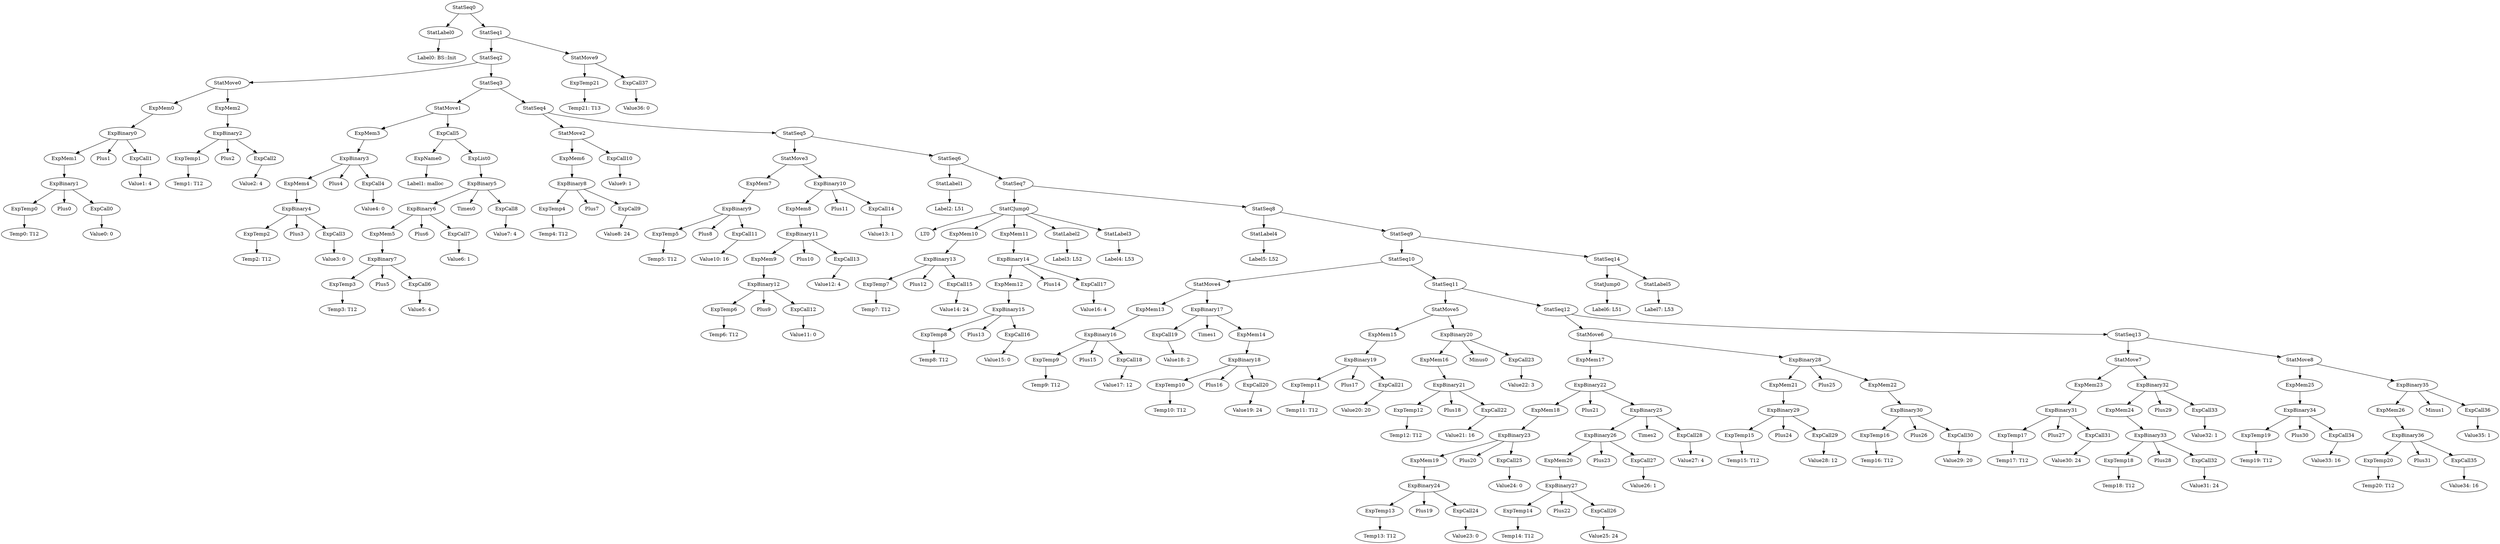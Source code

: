 digraph {
	ordering = out;
	ExpCall37 -> "Value36: 0";
	StatMove9 -> ExpTemp21;
	StatMove9 -> ExpCall37;
	ExpTemp21 -> "Temp21: T13";
	StatSeq14 -> StatJump0;
	StatSeq14 -> StatLabel5;
	StatJump0 -> "Label6: L51";
	StatSeq9 -> StatSeq10;
	StatSeq9 -> StatSeq14;
	ExpBinary35 -> ExpMem26;
	ExpBinary35 -> Minus1;
	ExpBinary35 -> ExpCall36;
	ExpCall35 -> "Value34: 16";
	StatMove8 -> ExpMem25;
	StatMove8 -> ExpBinary35;
	ExpMem26 -> ExpBinary36;
	ExpMem25 -> ExpBinary34;
	ExpCall34 -> "Value33: 16";
	ExpBinary34 -> ExpTemp19;
	ExpBinary34 -> Plus30;
	ExpBinary34 -> ExpCall34;
	ExpCall33 -> "Value32: 1";
	ExpMem24 -> ExpBinary33;
	ExpCall32 -> "Value31: 24";
	ExpBinary33 -> ExpTemp18;
	ExpBinary33 -> Plus28;
	ExpBinary33 -> ExpCall32;
	StatMove7 -> ExpMem23;
	StatMove7 -> ExpBinary32;
	ExpMem23 -> ExpBinary31;
	ExpCall31 -> "Value30: 24";
	StatSeq12 -> StatMove6;
	StatSeq12 -> StatSeq13;
	ExpMem22 -> ExpBinary30;
	ExpCall30 -> "Value29: 20";
	ExpTemp16 -> "Temp16: T12";
	ExpBinary28 -> ExpMem21;
	ExpBinary28 -> Plus25;
	ExpBinary28 -> ExpMem22;
	ExpTemp15 -> "Temp15: T12";
	ExpMem17 -> ExpBinary22;
	ExpCall28 -> "Value27: 4";
	ExpBinary25 -> ExpBinary26;
	ExpBinary25 -> Times2;
	ExpBinary25 -> ExpCall28;
	ExpBinary26 -> ExpMem20;
	ExpBinary26 -> Plus23;
	ExpBinary26 -> ExpCall27;
	ExpMem20 -> ExpBinary27;
	ExpTemp14 -> "Temp14: T12";
	ExpMem18 -> ExpBinary23;
	StatMove6 -> ExpMem17;
	StatMove6 -> ExpBinary28;
	ExpMem19 -> ExpBinary24;
	ExpCall24 -> "Value23: 0";
	ExpBinary24 -> ExpTemp13;
	ExpBinary24 -> Plus19;
	ExpBinary24 -> ExpCall24;
	ExpTemp13 -> "Temp13: T12";
	StatSeq11 -> StatMove5;
	StatSeq11 -> StatSeq12;
	ExpCall23 -> "Value22: 3";
	ExpBinary20 -> ExpMem16;
	ExpBinary20 -> Minus0;
	ExpBinary20 -> ExpCall23;
	ExpCall11 -> "Value10: 16";
	ExpMem12 -> ExpBinary15;
	ExpCall29 -> "Value28: 12";
	ExpMem6 -> ExpBinary8;
	ExpBinary8 -> ExpTemp4;
	ExpBinary8 -> Plus7;
	ExpBinary8 -> ExpCall9;
	StatLabel5 -> "Label7: L53";
	ExpTemp4 -> "Temp4: T12";
	StatSeq3 -> StatMove1;
	StatSeq3 -> StatSeq4;
	ExpBinary27 -> ExpTemp14;
	ExpBinary27 -> Plus22;
	ExpBinary27 -> ExpCall26;
	ExpList0 -> ExpBinary5;
	StatCJump0 -> LT0;
	StatCJump0 -> ExpMem10;
	StatCJump0 -> ExpMem11;
	StatCJump0 -> StatLabel2;
	StatCJump0 -> StatLabel3;
	ExpBinary5 -> ExpBinary6;
	ExpBinary5 -> Times0;
	ExpBinary5 -> ExpCall8;
	ExpCall36 -> "Value35: 1";
	ExpCall10 -> "Value9: 1";
	ExpBinary36 -> ExpTemp20;
	ExpBinary36 -> Plus31;
	ExpBinary36 -> ExpCall35;
	ExpTemp3 -> "Temp3: T12";
	StatSeq8 -> StatLabel4;
	StatSeq8 -> StatSeq9;
	ExpTemp20 -> "Temp20: T12";
	ExpName0 -> "Label1: malloc";
	ExpMem14 -> ExpBinary18;
	ExpMem5 -> ExpBinary7;
	ExpBinary2 -> ExpTemp1;
	ExpBinary2 -> Plus2;
	ExpBinary2 -> ExpCall2;
	ExpTemp19 -> "Temp19: T12";
	ExpBinary22 -> ExpMem18;
	ExpBinary22 -> Plus21;
	ExpBinary22 -> ExpBinary25;
	StatLabel0 -> "Label0: BS::Init";
	StatMove1 -> ExpMem3;
	StatMove1 -> ExpCall5;
	ExpMem13 -> ExpBinary16;
	StatMove0 -> ExpMem0;
	StatMove0 -> ExpMem2;
	ExpCall1 -> "Value1: 4";
	ExpMem16 -> ExpBinary21;
	ExpBinary6 -> ExpMem5;
	ExpBinary6 -> Plus6;
	ExpBinary6 -> ExpCall7;
	ExpMem0 -> ExpBinary0;
	ExpCall18 -> "Value17: 12";
	ExpCall8 -> "Value7: 4";
	ExpBinary1 -> ExpTemp0;
	ExpBinary1 -> Plus0;
	ExpBinary1 -> ExpCall0;
	ExpCall9 -> "Value8: 24";
	ExpMem3 -> ExpBinary3;
	ExpMem1 -> ExpBinary1;
	StatSeq13 -> StatMove7;
	StatSeq13 -> StatMove8;
	ExpTemp17 -> "Temp17: T12";
	ExpMem9 -> ExpBinary12;
	ExpTemp0 -> "Temp0: T12";
	ExpTemp7 -> "Temp7: T12";
	StatSeq4 -> StatMove2;
	StatSeq4 -> StatSeq5;
	ExpCall0 -> "Value0: 0";
	StatSeq1 -> StatSeq2;
	StatSeq1 -> StatMove9;
	ExpMem2 -> ExpBinary2;
	ExpTemp12 -> "Temp12: T12";
	ExpBinary30 -> ExpTemp16;
	ExpBinary30 -> Plus26;
	ExpBinary30 -> ExpCall30;
	ExpBinary9 -> ExpTemp5;
	ExpBinary9 -> Plus8;
	ExpBinary9 -> ExpCall11;
	ExpBinary7 -> ExpTemp3;
	ExpBinary7 -> Plus5;
	ExpBinary7 -> ExpCall6;
	ExpCall13 -> "Value12: 4";
	ExpMem21 -> ExpBinary29;
	StatSeq0 -> StatLabel0;
	StatSeq0 -> StatSeq1;
	ExpTemp11 -> "Temp11: T12";
	ExpCall27 -> "Value26: 1";
	StatSeq2 -> StatMove0;
	StatSeq2 -> StatSeq3;
	ExpCall20 -> "Value19: 24";
	ExpTemp2 -> "Temp2: T12";
	ExpTemp1 -> "Temp1: T12";
	ExpBinary4 -> ExpTemp2;
	ExpBinary4 -> Plus3;
	ExpBinary4 -> ExpCall3;
	ExpBinary32 -> ExpMem24;
	ExpBinary32 -> Plus29;
	ExpBinary32 -> ExpCall33;
	ExpBinary0 -> ExpMem1;
	ExpBinary0 -> Plus1;
	ExpBinary0 -> ExpCall1;
	ExpBinary31 -> ExpTemp17;
	ExpBinary31 -> Plus27;
	ExpBinary31 -> ExpCall31;
	ExpBinary11 -> ExpMem9;
	ExpBinary11 -> Plus10;
	ExpBinary11 -> ExpCall13;
	ExpMem4 -> ExpBinary4;
	ExpTemp9 -> "Temp9: T12";
	ExpCall4 -> "Value4: 0";
	StatMove3 -> ExpMem7;
	StatMove3 -> ExpBinary10;
	ExpTemp6 -> "Temp6: T12";
	ExpBinary12 -> ExpTemp6;
	ExpBinary12 -> Plus9;
	ExpBinary12 -> ExpCall12;
	StatSeq7 -> StatCJump0;
	StatSeq7 -> StatSeq8;
	ExpBinary23 -> ExpMem19;
	ExpBinary23 -> Plus20;
	ExpBinary23 -> ExpCall25;
	StatMove2 -> ExpMem6;
	StatMove2 -> ExpCall10;
	ExpBinary13 -> ExpTemp7;
	ExpBinary13 -> Plus12;
	ExpBinary13 -> ExpCall15;
	ExpMem8 -> ExpBinary11;
	ExpBinary10 -> ExpMem8;
	ExpBinary10 -> Plus11;
	ExpBinary10 -> ExpCall14;
	ExpTemp18 -> "Temp18: T12";
	ExpCall25 -> "Value24: 0";
	ExpCall14 -> "Value13: 1";
	ExpCall26 -> "Value25: 24";
	ExpBinary16 -> ExpTemp9;
	ExpBinary16 -> Plus15;
	ExpBinary16 -> ExpCall18;
	StatLabel1 -> "Label2: L51";
	StatSeq6 -> StatLabel1;
	StatSeq6 -> StatSeq7;
	ExpCall15 -> "Value14: 24";
	ExpBinary18 -> ExpTemp10;
	ExpBinary18 -> Plus16;
	ExpBinary18 -> ExpCall20;
	ExpCall2 -> "Value2: 4";
	ExpBinary15 -> ExpTemp8;
	ExpBinary15 -> Plus13;
	ExpBinary15 -> ExpCall16;
	StatLabel4 -> "Label5: L52";
	ExpCall16 -> "Value15: 0";
	ExpBinary29 -> ExpTemp15;
	ExpBinary29 -> Plus24;
	ExpBinary29 -> ExpCall29;
	StatSeq5 -> StatMove3;
	StatSeq5 -> StatSeq6;
	ExpBinary14 -> ExpMem12;
	ExpBinary14 -> Plus14;
	ExpBinary14 -> ExpCall17;
	ExpCall17 -> "Value16: 4";
	ExpMem11 -> ExpBinary14;
	ExpCall7 -> "Value6: 1";
	ExpCall19 -> "Value18: 2";
	ExpMem7 -> ExpBinary9;
	ExpBinary3 -> ExpMem4;
	ExpBinary3 -> Plus4;
	ExpBinary3 -> ExpCall4;
	StatLabel3 -> "Label4: L53";
	ExpTemp8 -> "Temp8: T12";
	ExpMem15 -> ExpBinary19;
	ExpTemp5 -> "Temp5: T12";
	ExpBinary17 -> ExpCall19;
	ExpBinary17 -> Times1;
	ExpBinary17 -> ExpMem14;
	ExpCall6 -> "Value5: 4";
	ExpMem10 -> ExpBinary13;
	ExpTemp10 -> "Temp10: T12";
	StatSeq10 -> StatMove4;
	StatSeq10 -> StatSeq11;
	ExpBinary19 -> ExpTemp11;
	ExpBinary19 -> Plus17;
	ExpBinary19 -> ExpCall21;
	ExpCall3 -> "Value3: 0";
	ExpCall22 -> "Value21: 16";
	ExpCall21 -> "Value20: 20";
	StatLabel2 -> "Label3: L52";
	ExpCall12 -> "Value11: 0";
	StatMove4 -> ExpMem13;
	StatMove4 -> ExpBinary17;
	StatMove5 -> ExpMem15;
	StatMove5 -> ExpBinary20;
	ExpCall5 -> ExpName0;
	ExpCall5 -> ExpList0;
	ExpBinary21 -> ExpTemp12;
	ExpBinary21 -> Plus18;
	ExpBinary21 -> ExpCall22;
}

